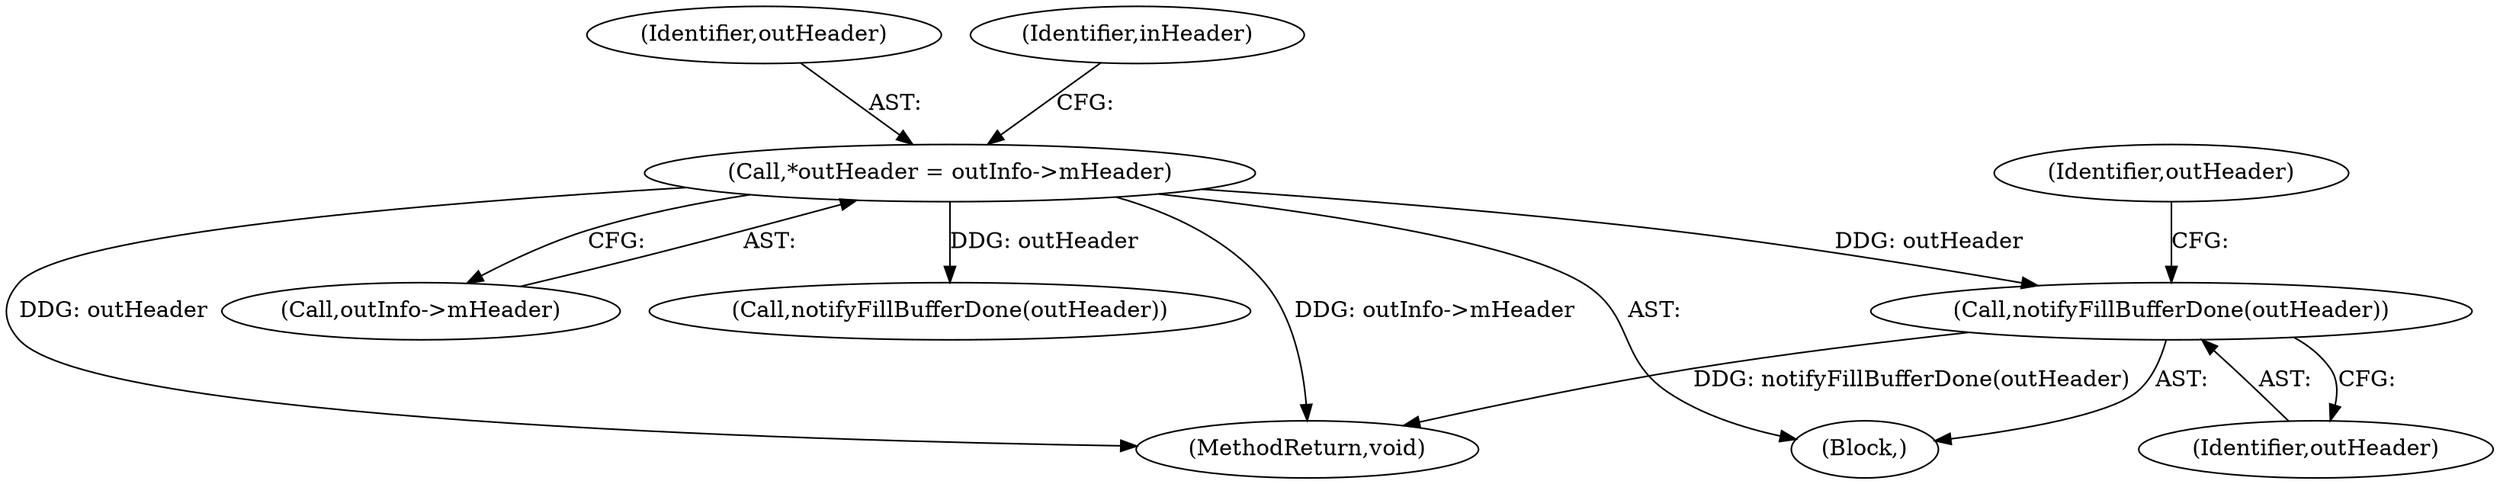 digraph "0_Android_65756b4082cd79a2d99b2ccb5b392291fd53703f@pointer" {
"1000624" [label="(Call,notifyFillBufferDone(outHeader))"];
"1000166" [label="(Call,*outHeader = outInfo->mHeader)"];
"1000131" [label="(Block,)"];
"1000625" [label="(Identifier,outHeader)"];
"1000167" [label="(Identifier,outHeader)"];
"1000174" [label="(Identifier,inHeader)"];
"1000631" [label="(MethodReturn,void)"];
"1000168" [label="(Call,outInfo->mHeader)"];
"1000627" [label="(Identifier,outHeader)"];
"1000624" [label="(Call,notifyFillBufferDone(outHeader))"];
"1000204" [label="(Call,notifyFillBufferDone(outHeader))"];
"1000166" [label="(Call,*outHeader = outInfo->mHeader)"];
"1000624" -> "1000131"  [label="AST: "];
"1000624" -> "1000625"  [label="CFG: "];
"1000625" -> "1000624"  [label="AST: "];
"1000627" -> "1000624"  [label="CFG: "];
"1000624" -> "1000631"  [label="DDG: notifyFillBufferDone(outHeader)"];
"1000166" -> "1000624"  [label="DDG: outHeader"];
"1000166" -> "1000131"  [label="AST: "];
"1000166" -> "1000168"  [label="CFG: "];
"1000167" -> "1000166"  [label="AST: "];
"1000168" -> "1000166"  [label="AST: "];
"1000174" -> "1000166"  [label="CFG: "];
"1000166" -> "1000631"  [label="DDG: outInfo->mHeader"];
"1000166" -> "1000631"  [label="DDG: outHeader"];
"1000166" -> "1000204"  [label="DDG: outHeader"];
}
